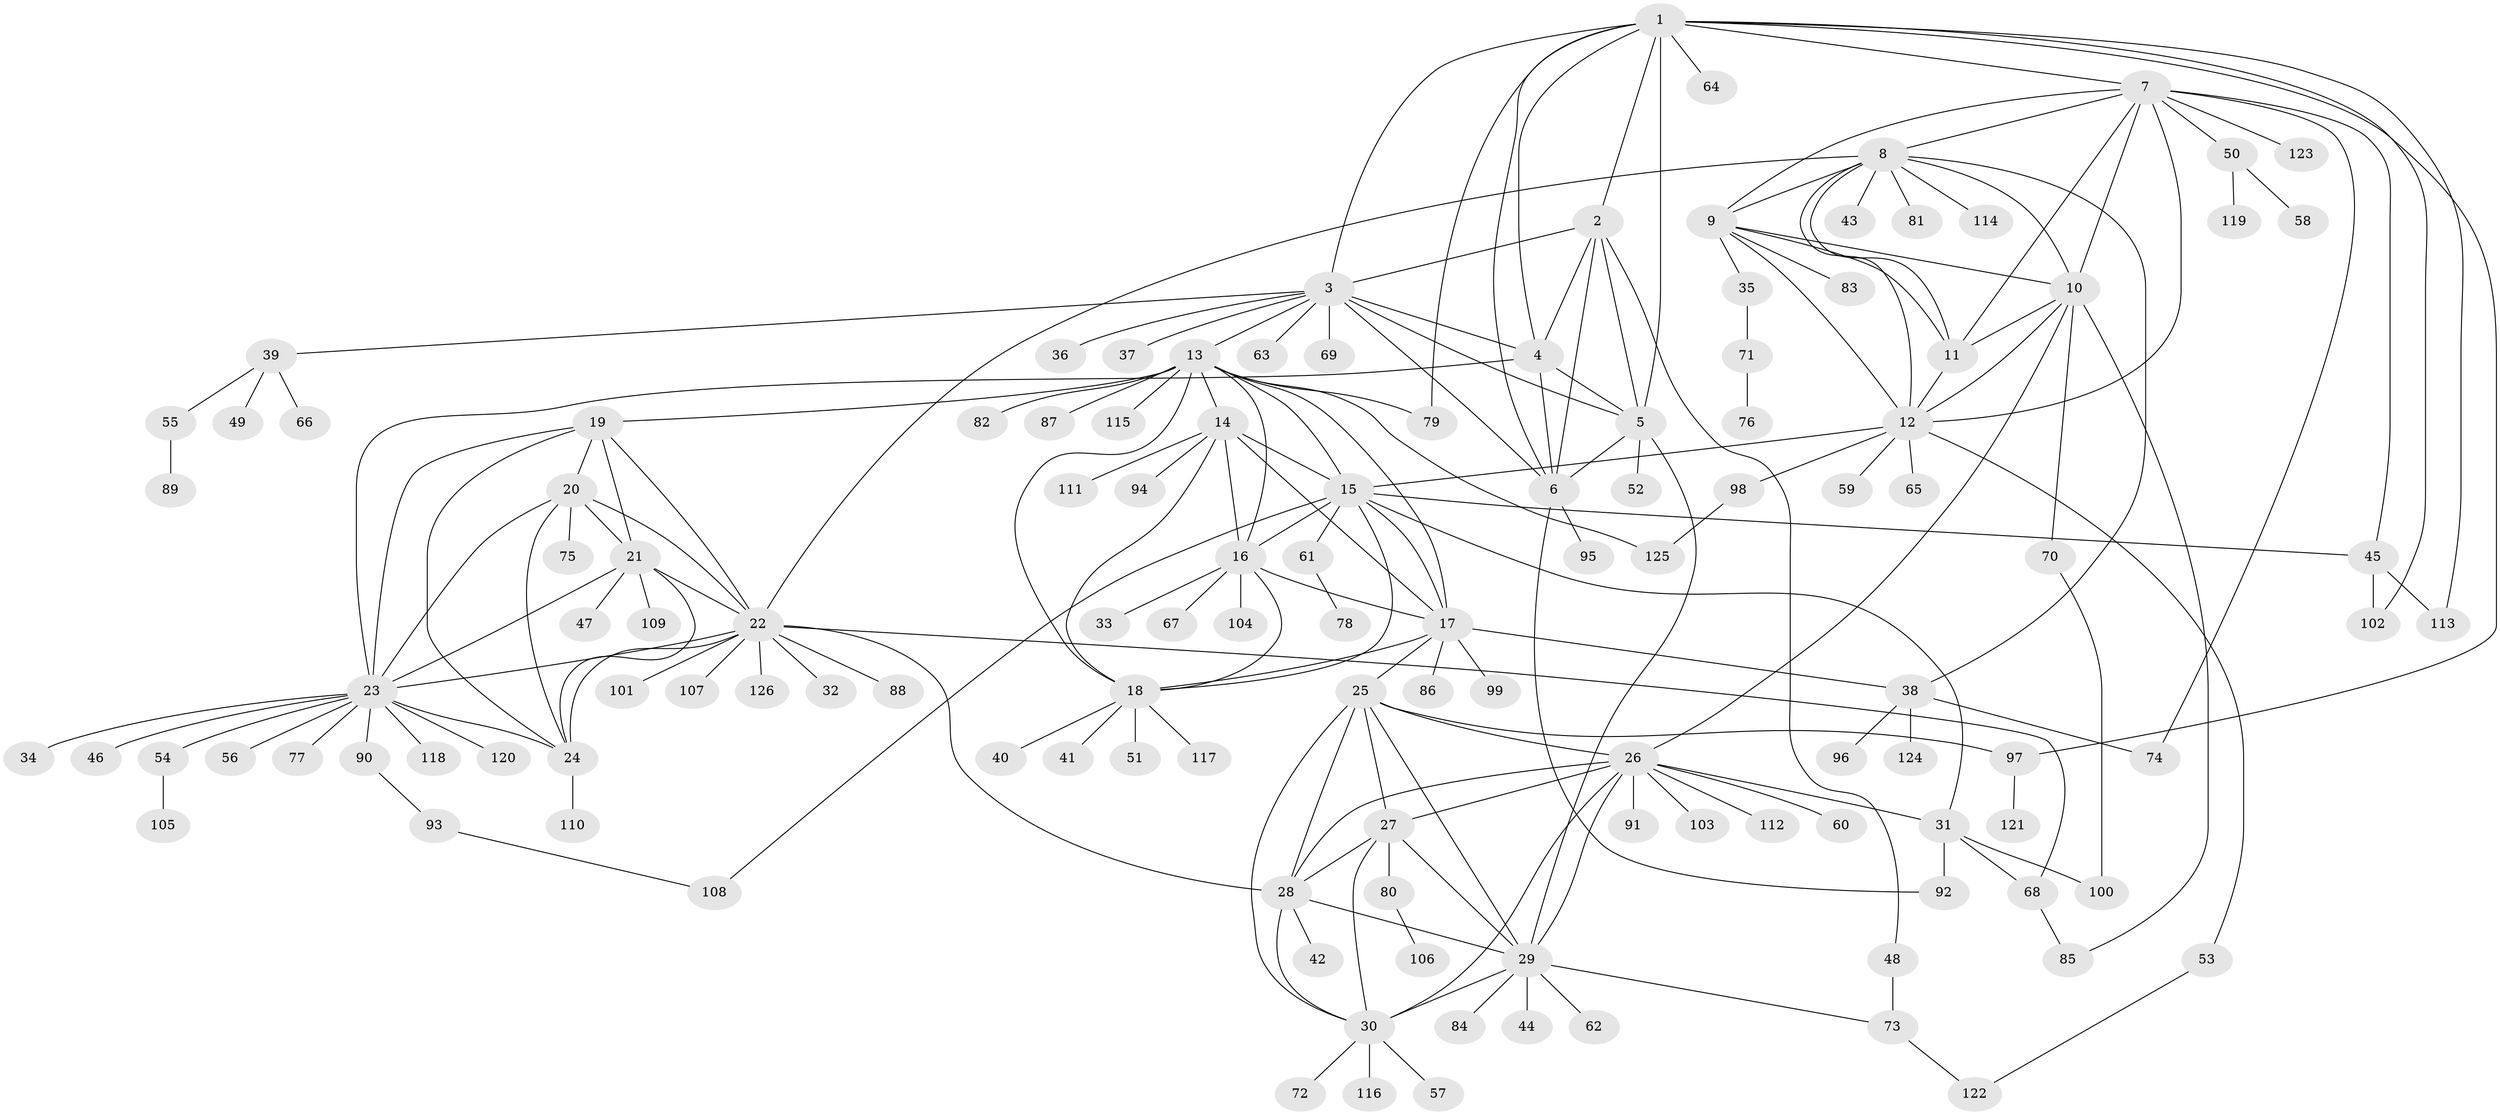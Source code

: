 // coarse degree distribution, {15: 0.015873015873015872, 7: 0.06349206349206349, 13: 0.015873015873015872, 4: 0.06349206349206349, 6: 0.07936507936507936, 10: 0.031746031746031744, 8: 0.015873015873015872, 5: 0.07936507936507936, 9: 0.031746031746031744, 1: 0.42857142857142855, 2: 0.1111111111111111, 3: 0.06349206349206349}
// Generated by graph-tools (version 1.1) at 2025/52/03/04/25 22:52:41]
// undirected, 126 vertices, 197 edges
graph export_dot {
  node [color=gray90,style=filled];
  1;
  2;
  3;
  4;
  5;
  6;
  7;
  8;
  9;
  10;
  11;
  12;
  13;
  14;
  15;
  16;
  17;
  18;
  19;
  20;
  21;
  22;
  23;
  24;
  25;
  26;
  27;
  28;
  29;
  30;
  31;
  32;
  33;
  34;
  35;
  36;
  37;
  38;
  39;
  40;
  41;
  42;
  43;
  44;
  45;
  46;
  47;
  48;
  49;
  50;
  51;
  52;
  53;
  54;
  55;
  56;
  57;
  58;
  59;
  60;
  61;
  62;
  63;
  64;
  65;
  66;
  67;
  68;
  69;
  70;
  71;
  72;
  73;
  74;
  75;
  76;
  77;
  78;
  79;
  80;
  81;
  82;
  83;
  84;
  85;
  86;
  87;
  88;
  89;
  90;
  91;
  92;
  93;
  94;
  95;
  96;
  97;
  98;
  99;
  100;
  101;
  102;
  103;
  104;
  105;
  106;
  107;
  108;
  109;
  110;
  111;
  112;
  113;
  114;
  115;
  116;
  117;
  118;
  119;
  120;
  121;
  122;
  123;
  124;
  125;
  126;
  1 -- 2;
  1 -- 3;
  1 -- 4;
  1 -- 5;
  1 -- 6;
  1 -- 7;
  1 -- 64;
  1 -- 79;
  1 -- 97;
  1 -- 102;
  1 -- 113;
  2 -- 3;
  2 -- 4;
  2 -- 5;
  2 -- 6;
  2 -- 48;
  3 -- 4;
  3 -- 5;
  3 -- 6;
  3 -- 13;
  3 -- 36;
  3 -- 37;
  3 -- 39;
  3 -- 63;
  3 -- 69;
  4 -- 5;
  4 -- 6;
  4 -- 23;
  5 -- 6;
  5 -- 29;
  5 -- 52;
  6 -- 92;
  6 -- 95;
  7 -- 8;
  7 -- 9;
  7 -- 10;
  7 -- 11;
  7 -- 12;
  7 -- 45;
  7 -- 50;
  7 -- 74;
  7 -- 123;
  8 -- 9;
  8 -- 10;
  8 -- 11;
  8 -- 12;
  8 -- 22;
  8 -- 38;
  8 -- 43;
  8 -- 81;
  8 -- 114;
  9 -- 10;
  9 -- 11;
  9 -- 12;
  9 -- 35;
  9 -- 83;
  10 -- 11;
  10 -- 12;
  10 -- 26;
  10 -- 70;
  10 -- 85;
  11 -- 12;
  12 -- 15;
  12 -- 53;
  12 -- 59;
  12 -- 65;
  12 -- 98;
  13 -- 14;
  13 -- 15;
  13 -- 16;
  13 -- 17;
  13 -- 18;
  13 -- 19;
  13 -- 79;
  13 -- 82;
  13 -- 87;
  13 -- 115;
  13 -- 125;
  14 -- 15;
  14 -- 16;
  14 -- 17;
  14 -- 18;
  14 -- 94;
  14 -- 111;
  15 -- 16;
  15 -- 17;
  15 -- 18;
  15 -- 31;
  15 -- 45;
  15 -- 61;
  15 -- 108;
  16 -- 17;
  16 -- 18;
  16 -- 33;
  16 -- 67;
  16 -- 104;
  17 -- 18;
  17 -- 25;
  17 -- 38;
  17 -- 86;
  17 -- 99;
  18 -- 40;
  18 -- 41;
  18 -- 51;
  18 -- 117;
  19 -- 20;
  19 -- 21;
  19 -- 22;
  19 -- 23;
  19 -- 24;
  20 -- 21;
  20 -- 22;
  20 -- 23;
  20 -- 24;
  20 -- 75;
  21 -- 22;
  21 -- 23;
  21 -- 24;
  21 -- 47;
  21 -- 109;
  22 -- 23;
  22 -- 24;
  22 -- 28;
  22 -- 32;
  22 -- 68;
  22 -- 88;
  22 -- 101;
  22 -- 107;
  22 -- 126;
  23 -- 24;
  23 -- 34;
  23 -- 46;
  23 -- 54;
  23 -- 56;
  23 -- 77;
  23 -- 90;
  23 -- 118;
  23 -- 120;
  24 -- 110;
  25 -- 26;
  25 -- 27;
  25 -- 28;
  25 -- 29;
  25 -- 30;
  25 -- 97;
  26 -- 27;
  26 -- 28;
  26 -- 29;
  26 -- 30;
  26 -- 31;
  26 -- 60;
  26 -- 91;
  26 -- 103;
  26 -- 112;
  27 -- 28;
  27 -- 29;
  27 -- 30;
  27 -- 80;
  28 -- 29;
  28 -- 30;
  28 -- 42;
  29 -- 30;
  29 -- 44;
  29 -- 62;
  29 -- 73;
  29 -- 84;
  30 -- 57;
  30 -- 72;
  30 -- 116;
  31 -- 68;
  31 -- 92;
  31 -- 100;
  35 -- 71;
  38 -- 74;
  38 -- 96;
  38 -- 124;
  39 -- 49;
  39 -- 55;
  39 -- 66;
  45 -- 102;
  45 -- 113;
  48 -- 73;
  50 -- 58;
  50 -- 119;
  53 -- 122;
  54 -- 105;
  55 -- 89;
  61 -- 78;
  68 -- 85;
  70 -- 100;
  71 -- 76;
  73 -- 122;
  80 -- 106;
  90 -- 93;
  93 -- 108;
  97 -- 121;
  98 -- 125;
}
